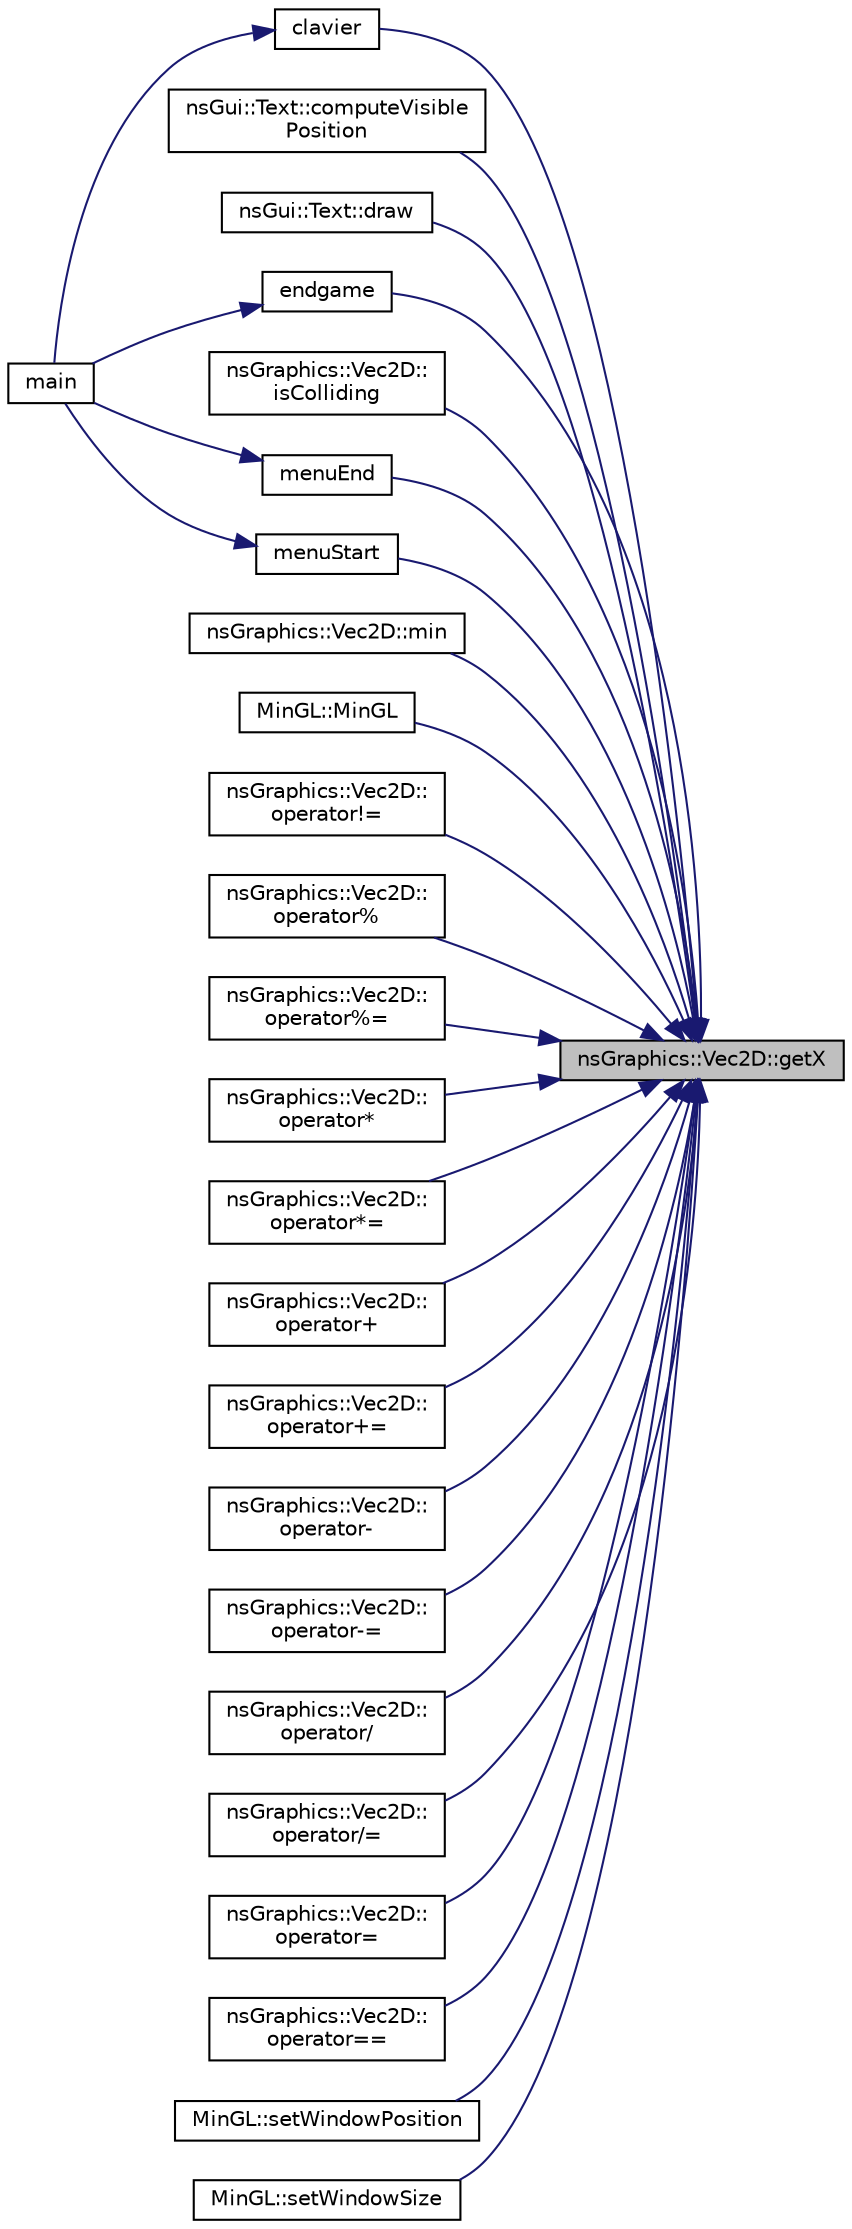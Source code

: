 digraph "nsGraphics::Vec2D::getX"
{
 // LATEX_PDF_SIZE
  edge [fontname="Helvetica",fontsize="10",labelfontname="Helvetica",labelfontsize="10"];
  node [fontname="Helvetica",fontsize="10",shape=record];
  rankdir="RL";
  Node1 [label="nsGraphics::Vec2D::getX",height=0.2,width=0.4,color="black", fillcolor="grey75", style="filled", fontcolor="black",tooltip="Récupère la position X (abscisse)"];
  Node1 -> Node2 [dir="back",color="midnightblue",fontsize="10",style="solid",fontname="Helvetica"];
  Node2 [label="clavier",height=0.2,width=0.4,color="black", fillcolor="white", style="filled",URL="$_min_g_l2_2examples_203-_clavier_2main_8cpp.html#a3b1be47d68f5800c6bfbb2cc3764c151",tooltip=" "];
  Node2 -> Node3 [dir="back",color="midnightblue",fontsize="10",style="solid",fontname="Helvetica"];
  Node3 [label="main",height=0.2,width=0.4,color="black", fillcolor="white", style="filled",URL="$main_8cpp.html#ae66f6b31b5ad750f1fe042a706a4e3d4",tooltip=" "];
  Node1 -> Node4 [dir="back",color="midnightblue",fontsize="10",style="solid",fontname="Helvetica"];
  Node4 [label="nsGui::Text::computeVisible\lPosition",height=0.2,width=0.4,color="black", fillcolor="white", style="filled",URL="$classns_gui_1_1_text.html#aa05c15547863bb237374487fe9ccfd2e",tooltip="Calcule la position visible du texte, calculée avec l'alignement vertical et horizontal."];
  Node1 -> Node5 [dir="back",color="midnightblue",fontsize="10",style="solid",fontname="Helvetica"];
  Node5 [label="nsGui::Text::draw",height=0.2,width=0.4,color="black", fillcolor="white", style="filled",URL="$classns_gui_1_1_text.html#a8b3f43f7582246e916bb2e9403be2180",tooltip="Fonction pour afficher l'objet."];
  Node1 -> Node6 [dir="back",color="midnightblue",fontsize="10",style="solid",fontname="Helvetica"];
  Node6 [label="endgame",height=0.2,width=0.4,color="black", fillcolor="white", style="filled",URL="$menu_8cpp.html#ac7294f4cc60b9d980653d34465413de4",tooltip=" "];
  Node6 -> Node3 [dir="back",color="midnightblue",fontsize="10",style="solid",fontname="Helvetica"];
  Node1 -> Node7 [dir="back",color="midnightblue",fontsize="10",style="solid",fontname="Helvetica"];
  Node7 [label="nsGraphics::Vec2D::\lisColliding",height=0.2,width=0.4,color="black", fillcolor="white", style="filled",URL="$classns_graphics_1_1_vec2_d.html#aa02cee45c2d8aa2d9b7e08dfb6c1dfca",tooltip="Retourne vrai si le vecteur actuel est compris entre deux vecteurs formant un rectangle."];
  Node1 -> Node8 [dir="back",color="midnightblue",fontsize="10",style="solid",fontname="Helvetica"];
  Node8 [label="menuEnd",height=0.2,width=0.4,color="black", fillcolor="white", style="filled",URL="$menu_8cpp.html#ad6d88f9b344996a824fdd11778accf71",tooltip="Creation d'un menu pour la fin de la partie."];
  Node8 -> Node3 [dir="back",color="midnightblue",fontsize="10",style="solid",fontname="Helvetica"];
  Node1 -> Node9 [dir="back",color="midnightblue",fontsize="10",style="solid",fontname="Helvetica"];
  Node9 [label="menuStart",height=0.2,width=0.4,color="black", fillcolor="white", style="filled",URL="$menu_8cpp.html#a5e0d960a571e0d2397451e69ff7d4397",tooltip=" "];
  Node9 -> Node3 [dir="back",color="midnightblue",fontsize="10",style="solid",fontname="Helvetica"];
  Node1 -> Node10 [dir="back",color="midnightblue",fontsize="10",style="solid",fontname="Helvetica"];
  Node10 [label="nsGraphics::Vec2D::min",height=0.2,width=0.4,color="black", fillcolor="white", style="filled",URL="$classns_graphics_1_1_vec2_d.html#a8c4eedec4456a17de7bbbd1683df6cdd",tooltip="Retourne le vecteur le plus petit entre les deux passés en argument."];
  Node1 -> Node11 [dir="back",color="midnightblue",fontsize="10",style="solid",fontname="Helvetica"];
  Node11 [label="MinGL::MinGL",height=0.2,width=0.4,color="black", fillcolor="white", style="filled",URL="$class_min_g_l.html#aecc35a286d1adbcbdc76bf26df18169c",tooltip="Constructeur pour la classe MinGL."];
  Node1 -> Node12 [dir="back",color="midnightblue",fontsize="10",style="solid",fontname="Helvetica"];
  Node12 [label="nsGraphics::Vec2D::\loperator!=",height=0.2,width=0.4,color="black", fillcolor="white", style="filled",URL="$classns_graphics_1_1_vec2_d.html#affaed949190e8cb5a3c8f9813b31eb0d",tooltip="Opérateur d'inégalité"];
  Node1 -> Node13 [dir="back",color="midnightblue",fontsize="10",style="solid",fontname="Helvetica"];
  Node13 [label="nsGraphics::Vec2D::\loperator%",height=0.2,width=0.4,color="black", fillcolor="white", style="filled",URL="$classns_graphics_1_1_vec2_d.html#a21719a950cb9c7dd3d35a662b77d4366",tooltip="Opérateur modulo."];
  Node1 -> Node14 [dir="back",color="midnightblue",fontsize="10",style="solid",fontname="Helvetica"];
  Node14 [label="nsGraphics::Vec2D::\loperator%=",height=0.2,width=0.4,color="black", fillcolor="white", style="filled",URL="$classns_graphics_1_1_vec2_d.html#a37706ffcfe91ff7a29503172872237d7",tooltip="Opérateur modulo avec assignement."];
  Node1 -> Node15 [dir="back",color="midnightblue",fontsize="10",style="solid",fontname="Helvetica"];
  Node15 [label="nsGraphics::Vec2D::\loperator*",height=0.2,width=0.4,color="black", fillcolor="white", style="filled",URL="$classns_graphics_1_1_vec2_d.html#a6dd23d89f0b7fe200952e78411fbc28a",tooltip="Opérateur de multiplication."];
  Node1 -> Node16 [dir="back",color="midnightblue",fontsize="10",style="solid",fontname="Helvetica"];
  Node16 [label="nsGraphics::Vec2D::\loperator*=",height=0.2,width=0.4,color="black", fillcolor="white", style="filled",URL="$classns_graphics_1_1_vec2_d.html#a96d9b9f386071000446b3bc4fe2358eb",tooltip="Opérateur de multiplication avec assignement."];
  Node1 -> Node17 [dir="back",color="midnightblue",fontsize="10",style="solid",fontname="Helvetica"];
  Node17 [label="nsGraphics::Vec2D::\loperator+",height=0.2,width=0.4,color="black", fillcolor="white", style="filled",URL="$classns_graphics_1_1_vec2_d.html#a46d0b84982f7be7c49a243b30bf210d1",tooltip="Opérateur d'addition."];
  Node1 -> Node18 [dir="back",color="midnightblue",fontsize="10",style="solid",fontname="Helvetica"];
  Node18 [label="nsGraphics::Vec2D::\loperator+=",height=0.2,width=0.4,color="black", fillcolor="white", style="filled",URL="$classns_graphics_1_1_vec2_d.html#aed97df47adaf21dcd85310bcb3a33119",tooltip="Opérateur d'addition avec assignement."];
  Node1 -> Node19 [dir="back",color="midnightblue",fontsize="10",style="solid",fontname="Helvetica"];
  Node19 [label="nsGraphics::Vec2D::\loperator-",height=0.2,width=0.4,color="black", fillcolor="white", style="filled",URL="$classns_graphics_1_1_vec2_d.html#a15112b3b4c2031c9609fd6072e0c0e1c",tooltip="Opérateur de soustraction."];
  Node1 -> Node20 [dir="back",color="midnightblue",fontsize="10",style="solid",fontname="Helvetica"];
  Node20 [label="nsGraphics::Vec2D::\loperator-=",height=0.2,width=0.4,color="black", fillcolor="white", style="filled",URL="$classns_graphics_1_1_vec2_d.html#afcf3a0621495f5c1863c8a9bc97ea119",tooltip="Opérateur de soustraction avec assignement."];
  Node1 -> Node21 [dir="back",color="midnightblue",fontsize="10",style="solid",fontname="Helvetica"];
  Node21 [label="nsGraphics::Vec2D::\loperator/",height=0.2,width=0.4,color="black", fillcolor="white", style="filled",URL="$classns_graphics_1_1_vec2_d.html#ae9db7dc45b5a6a10d0d7c5028870ce38",tooltip="Opérateur de division."];
  Node1 -> Node22 [dir="back",color="midnightblue",fontsize="10",style="solid",fontname="Helvetica"];
  Node22 [label="nsGraphics::Vec2D::\loperator/=",height=0.2,width=0.4,color="black", fillcolor="white", style="filled",URL="$classns_graphics_1_1_vec2_d.html#a56478e0acdb22d5b66ad8dc16c99f070",tooltip="Opérateur de division avec assignement."];
  Node1 -> Node23 [dir="back",color="midnightblue",fontsize="10",style="solid",fontname="Helvetica"];
  Node23 [label="nsGraphics::Vec2D::\loperator=",height=0.2,width=0.4,color="black", fillcolor="white", style="filled",URL="$classns_graphics_1_1_vec2_d.html#a7a4a598a22348677a121cba3fb2d1f77",tooltip="Opérateur d'assignement."];
  Node1 -> Node24 [dir="back",color="midnightblue",fontsize="10",style="solid",fontname="Helvetica"];
  Node24 [label="nsGraphics::Vec2D::\loperator==",height=0.2,width=0.4,color="black", fillcolor="white", style="filled",URL="$classns_graphics_1_1_vec2_d.html#a94b4b8420a450dd284311c49cb0b2e6b",tooltip="Opérateur d'égalité"];
  Node1 -> Node25 [dir="back",color="midnightblue",fontsize="10",style="solid",fontname="Helvetica"];
  Node25 [label="MinGL::setWindowPosition",height=0.2,width=0.4,color="black", fillcolor="white", style="filled",URL="$class_min_g_l.html#a9239873a52e437457af03f002f5df2b6",tooltip="Règle la position de la fenêtre."];
  Node1 -> Node26 [dir="back",color="midnightblue",fontsize="10",style="solid",fontname="Helvetica"];
  Node26 [label="MinGL::setWindowSize",height=0.2,width=0.4,color="black", fillcolor="white", style="filled",URL="$class_min_g_l.html#a532d320b7b837998533fe6577ab45bc3",tooltip="Règle la taille de la fenêtre."];
}
